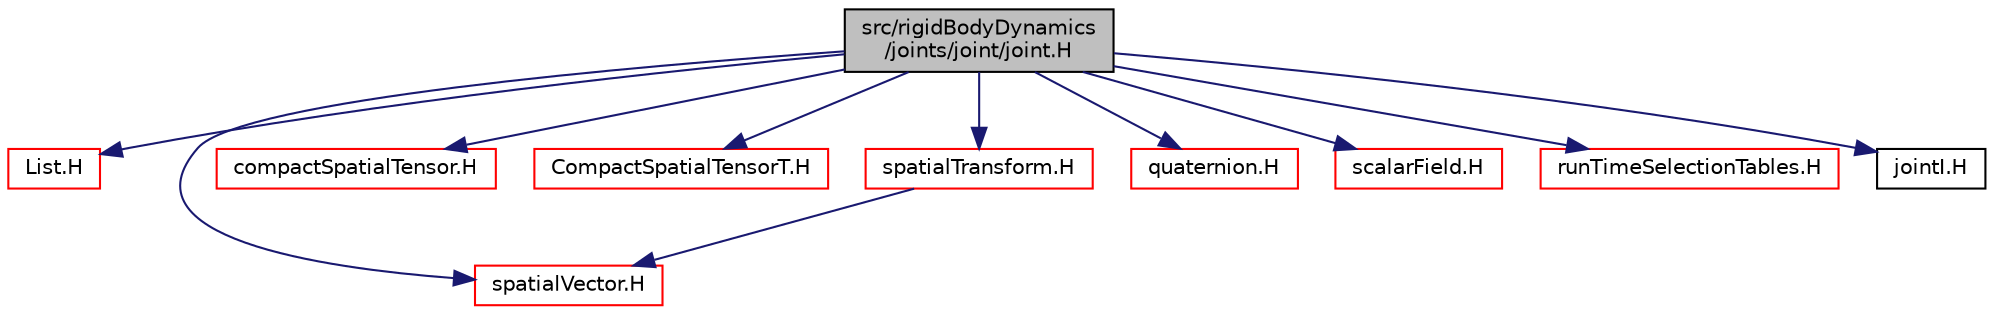 digraph "src/rigidBodyDynamics/joints/joint/joint.H"
{
  bgcolor="transparent";
  edge [fontname="Helvetica",fontsize="10",labelfontname="Helvetica",labelfontsize="10"];
  node [fontname="Helvetica",fontsize="10",shape=record];
  Node1 [label="src/rigidBodyDynamics\l/joints/joint/joint.H",height=0.2,width=0.4,color="black", fillcolor="grey75", style="filled", fontcolor="black"];
  Node1 -> Node2 [color="midnightblue",fontsize="10",style="solid",fontname="Helvetica"];
  Node2 [label="List.H",height=0.2,width=0.4,color="red",URL="$a07765.html"];
  Node1 -> Node3 [color="midnightblue",fontsize="10",style="solid",fontname="Helvetica"];
  Node3 [label="spatialVector.H",height=0.2,width=0.4,color="red",URL="$a09094.html"];
  Node1 -> Node4 [color="midnightblue",fontsize="10",style="solid",fontname="Helvetica"];
  Node4 [label="compactSpatialTensor.H",height=0.2,width=0.4,color="red",URL="$a09082.html"];
  Node1 -> Node5 [color="midnightblue",fontsize="10",style="solid",fontname="Helvetica"];
  Node5 [label="CompactSpatialTensorT.H",height=0.2,width=0.4,color="red",URL="$a09084.html"];
  Node1 -> Node6 [color="midnightblue",fontsize="10",style="solid",fontname="Helvetica"];
  Node6 [label="spatialTransform.H",height=0.2,width=0.4,color="red",URL="$a09090.html"];
  Node6 -> Node3 [color="midnightblue",fontsize="10",style="solid",fontname="Helvetica"];
  Node1 -> Node7 [color="midnightblue",fontsize="10",style="solid",fontname="Helvetica"];
  Node7 [label="quaternion.H",height=0.2,width=0.4,color="red",URL="$a09042.html"];
  Node1 -> Node8 [color="midnightblue",fontsize="10",style="solid",fontname="Helvetica"];
  Node8 [label="scalarField.H",height=0.2,width=0.4,color="red",URL="$a08092.html"];
  Node1 -> Node9 [color="midnightblue",fontsize="10",style="solid",fontname="Helvetica"];
  Node9 [label="runTimeSelectionTables.H",height=0.2,width=0.4,color="red",URL="$a07967.html",tooltip="Macros to ease declaration of run-time selection tables. "];
  Node1 -> Node10 [color="midnightblue",fontsize="10",style="solid",fontname="Helvetica"];
  Node10 [label="jointI.H",height=0.2,width=0.4,color="black",URL="$a09789.html"];
}
